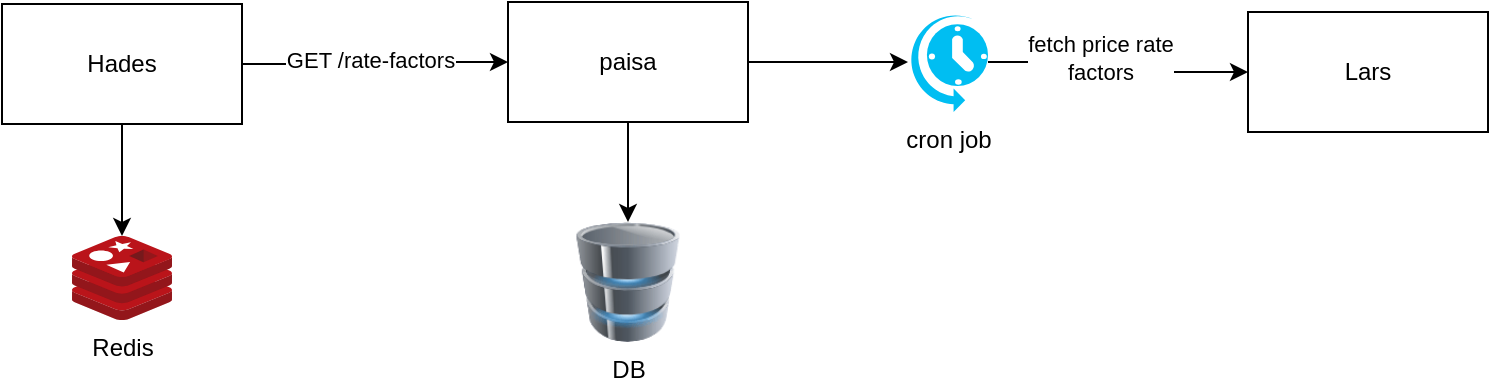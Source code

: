 <mxfile version="24.4.2" type="github">
  <diagram name="Page-1" id="WUe7ADZNR84H5UnSM1wh">
    <mxGraphModel dx="1804" dy="582" grid="1" gridSize="10" guides="1" tooltips="1" connect="1" arrows="1" fold="1" page="1" pageScale="1" pageWidth="850" pageHeight="1100" math="0" shadow="0">
      <root>
        <mxCell id="0" />
        <mxCell id="1" parent="0" />
        <mxCell id="v9OjTfzlL9wkAYXyhCNJ-4" value="" style="edgeStyle=orthogonalEdgeStyle;rounded=0;orthogonalLoop=1;jettySize=auto;html=1;" parent="1" source="v9OjTfzlL9wkAYXyhCNJ-1" target="v9OjTfzlL9wkAYXyhCNJ-3" edge="1">
          <mxGeometry relative="1" as="geometry" />
        </mxCell>
        <mxCell id="v9OjTfzlL9wkAYXyhCNJ-9" value="" style="edgeStyle=orthogonalEdgeStyle;rounded=0;orthogonalLoop=1;jettySize=auto;html=1;" parent="1" source="v9OjTfzlL9wkAYXyhCNJ-1" target="v9OjTfzlL9wkAYXyhCNJ-8" edge="1">
          <mxGeometry relative="1" as="geometry" />
        </mxCell>
        <mxCell id="v9OjTfzlL9wkAYXyhCNJ-1" value="paisa" style="rounded=0;whiteSpace=wrap;html=1;" parent="1" vertex="1">
          <mxGeometry x="150" y="120" width="120" height="60" as="geometry" />
        </mxCell>
        <mxCell id="v9OjTfzlL9wkAYXyhCNJ-6" style="edgeStyle=orthogonalEdgeStyle;rounded=0;orthogonalLoop=1;jettySize=auto;html=1;entryX=0;entryY=0.5;entryDx=0;entryDy=0;" parent="1" source="v9OjTfzlL9wkAYXyhCNJ-3" target="v9OjTfzlL9wkAYXyhCNJ-5" edge="1">
          <mxGeometry relative="1" as="geometry" />
        </mxCell>
        <mxCell id="v9OjTfzlL9wkAYXyhCNJ-7" value="fetch price rate&lt;div&gt;factors&lt;/div&gt;" style="edgeLabel;html=1;align=center;verticalAlign=middle;resizable=0;points=[];" parent="v9OjTfzlL9wkAYXyhCNJ-6" vertex="1" connectable="0">
          <mxGeometry x="-0.175" y="2" relative="1" as="geometry">
            <mxPoint as="offset" />
          </mxGeometry>
        </mxCell>
        <mxCell id="v9OjTfzlL9wkAYXyhCNJ-3" value="cron job" style="verticalLabelPosition=bottom;html=1;verticalAlign=top;align=center;strokeColor=none;fillColor=#00BEF2;shape=mxgraph.azure.scheduler;pointerEvents=1;" parent="1" vertex="1">
          <mxGeometry x="350" y="125" width="40" height="50" as="geometry" />
        </mxCell>
        <mxCell id="v9OjTfzlL9wkAYXyhCNJ-5" value="Lars" style="rounded=0;whiteSpace=wrap;html=1;" parent="1" vertex="1">
          <mxGeometry x="520" y="125" width="120" height="60" as="geometry" />
        </mxCell>
        <mxCell id="v9OjTfzlL9wkAYXyhCNJ-8" value="DB" style="image;html=1;image=img/lib/clip_art/computers/Database_128x128.png" parent="1" vertex="1">
          <mxGeometry x="177.5" y="230" width="65" height="60" as="geometry" />
        </mxCell>
        <mxCell id="v9OjTfzlL9wkAYXyhCNJ-14" style="edgeStyle=orthogonalEdgeStyle;rounded=0;orthogonalLoop=1;jettySize=auto;html=1;entryX=0;entryY=0.5;entryDx=0;entryDy=0;" parent="1" source="v9OjTfzlL9wkAYXyhCNJ-13" target="v9OjTfzlL9wkAYXyhCNJ-1" edge="1">
          <mxGeometry relative="1" as="geometry" />
        </mxCell>
        <mxCell id="v9OjTfzlL9wkAYXyhCNJ-15" value="GET /rate-factors" style="edgeLabel;html=1;align=center;verticalAlign=middle;resizable=0;points=[];" parent="v9OjTfzlL9wkAYXyhCNJ-14" vertex="1" connectable="0">
          <mxGeometry x="-0.227" relative="1" as="geometry">
            <mxPoint x="12" y="-2" as="offset" />
          </mxGeometry>
        </mxCell>
        <mxCell id="v9OjTfzlL9wkAYXyhCNJ-17" value="" style="edgeStyle=orthogonalEdgeStyle;rounded=0;orthogonalLoop=1;jettySize=auto;html=1;" parent="1" source="v9OjTfzlL9wkAYXyhCNJ-13" target="v9OjTfzlL9wkAYXyhCNJ-16" edge="1">
          <mxGeometry relative="1" as="geometry" />
        </mxCell>
        <mxCell id="v9OjTfzlL9wkAYXyhCNJ-13" value="Hades" style="rounded=0;whiteSpace=wrap;html=1;" parent="1" vertex="1">
          <mxGeometry x="-103" y="121" width="120" height="60" as="geometry" />
        </mxCell>
        <mxCell id="v9OjTfzlL9wkAYXyhCNJ-16" value="Redis" style="image;sketch=0;aspect=fixed;html=1;points=[];align=center;fontSize=12;image=img/lib/mscae/Cache_Redis_Product.svg;" parent="1" vertex="1">
          <mxGeometry x="-68" y="237" width="50" height="42" as="geometry" />
        </mxCell>
      </root>
    </mxGraphModel>
  </diagram>
</mxfile>
